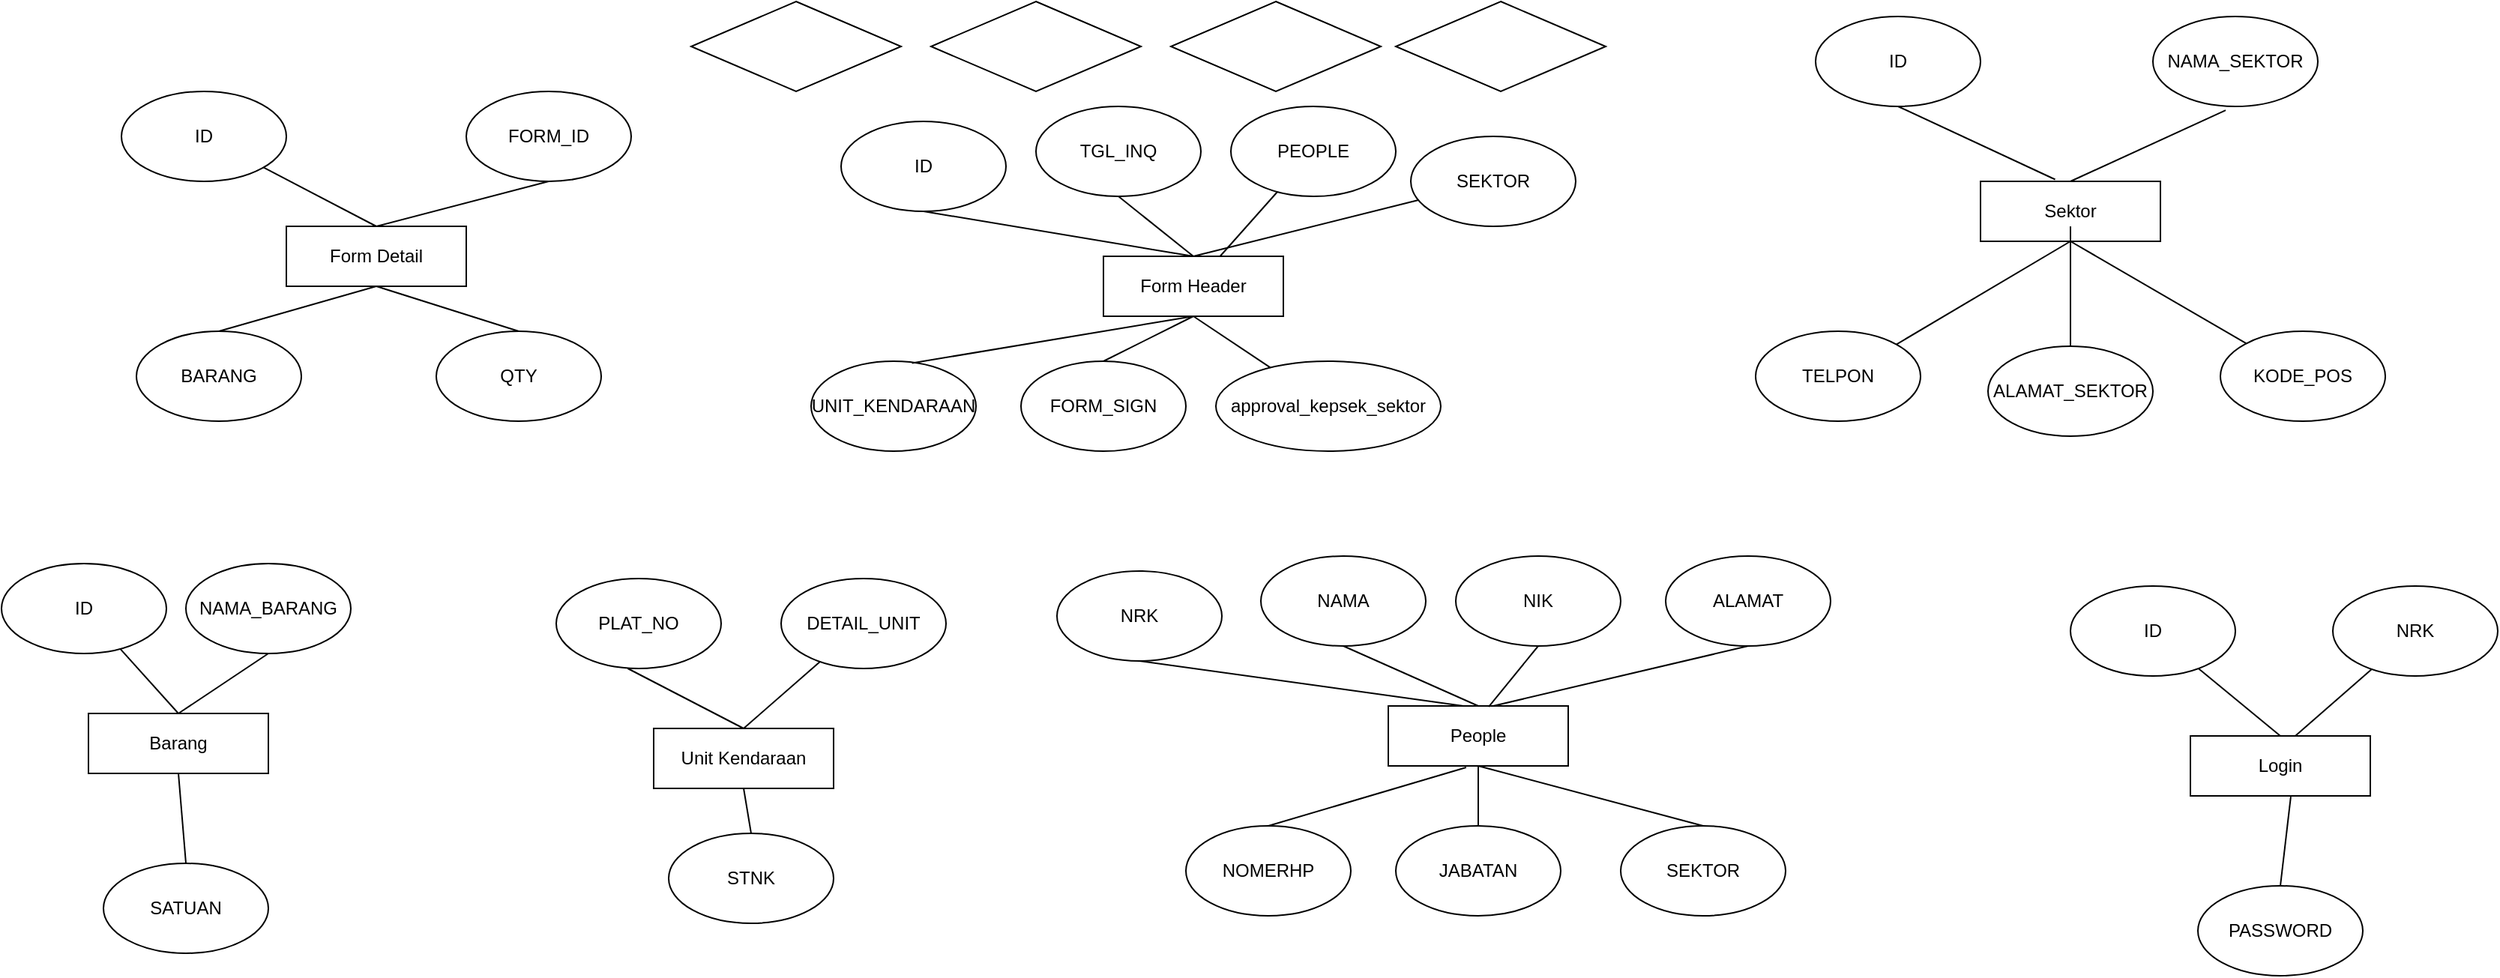 <mxfile version="13.7.4" type="github">
  <diagram id="C5RBs43oDa-KdzZeNtuy" name="Page-1">
    <mxGraphModel dx="2619" dy="811" grid="1" gridSize="10" guides="1" tooltips="1" connect="1" arrows="1" fold="1" page="1" pageScale="1" pageWidth="827" pageHeight="1169" math="0" shadow="0">
      <root>
        <mxCell id="WIyWlLk6GJQsqaUBKTNV-0" />
        <mxCell id="WIyWlLk6GJQsqaUBKTNV-1" parent="WIyWlLk6GJQsqaUBKTNV-0" />
        <mxCell id="gEkuXfyN2TQjSn-Q257O-0" value="Sektor" style="rounded=0;whiteSpace=wrap;html=1;" vertex="1" parent="WIyWlLk6GJQsqaUBKTNV-1">
          <mxGeometry x="920" y="150" width="120" height="40" as="geometry" />
        </mxCell>
        <mxCell id="gEkuXfyN2TQjSn-Q257O-1" value="Barang" style="rounded=0;whiteSpace=wrap;html=1;" vertex="1" parent="WIyWlLk6GJQsqaUBKTNV-1">
          <mxGeometry x="-342" y="505" width="120" height="40" as="geometry" />
        </mxCell>
        <mxCell id="gEkuXfyN2TQjSn-Q257O-2" value="Form Header" style="rounded=0;whiteSpace=wrap;html=1;" vertex="1" parent="WIyWlLk6GJQsqaUBKTNV-1">
          <mxGeometry x="335" y="200" width="120" height="40" as="geometry" />
        </mxCell>
        <mxCell id="gEkuXfyN2TQjSn-Q257O-3" value="Unit Kendaraan" style="rounded=0;whiteSpace=wrap;html=1;" vertex="1" parent="WIyWlLk6GJQsqaUBKTNV-1">
          <mxGeometry x="35" y="515" width="120" height="40" as="geometry" />
        </mxCell>
        <mxCell id="gEkuXfyN2TQjSn-Q257O-4" value="Form Detail" style="rounded=0;whiteSpace=wrap;html=1;" vertex="1" parent="WIyWlLk6GJQsqaUBKTNV-1">
          <mxGeometry x="-210" y="180" width="120" height="40" as="geometry" />
        </mxCell>
        <mxCell id="gEkuXfyN2TQjSn-Q257O-5" value="People" style="rounded=0;whiteSpace=wrap;html=1;" vertex="1" parent="WIyWlLk6GJQsqaUBKTNV-1">
          <mxGeometry x="525" y="500" width="120" height="40" as="geometry" />
        </mxCell>
        <mxCell id="gEkuXfyN2TQjSn-Q257O-6" value="Login" style="rounded=0;whiteSpace=wrap;html=1;" vertex="1" parent="WIyWlLk6GJQsqaUBKTNV-1">
          <mxGeometry x="1060" y="520" width="120" height="40" as="geometry" />
        </mxCell>
        <mxCell id="gEkuXfyN2TQjSn-Q257O-7" value="" style="rhombus;whiteSpace=wrap;html=1;" vertex="1" parent="WIyWlLk6GJQsqaUBKTNV-1">
          <mxGeometry x="60" y="30" width="140" height="60" as="geometry" />
        </mxCell>
        <mxCell id="gEkuXfyN2TQjSn-Q257O-12" value="" style="rhombus;whiteSpace=wrap;html=1;" vertex="1" parent="WIyWlLk6GJQsqaUBKTNV-1">
          <mxGeometry x="220" y="30" width="140" height="60" as="geometry" />
        </mxCell>
        <mxCell id="gEkuXfyN2TQjSn-Q257O-13" value="" style="rhombus;whiteSpace=wrap;html=1;" vertex="1" parent="WIyWlLk6GJQsqaUBKTNV-1">
          <mxGeometry x="380" y="30" width="140" height="60" as="geometry" />
        </mxCell>
        <mxCell id="gEkuXfyN2TQjSn-Q257O-14" value="" style="rhombus;whiteSpace=wrap;html=1;" vertex="1" parent="WIyWlLk6GJQsqaUBKTNV-1">
          <mxGeometry x="530" y="30" width="140" height="60" as="geometry" />
        </mxCell>
        <mxCell id="gEkuXfyN2TQjSn-Q257O-15" value="ID" style="ellipse;whiteSpace=wrap;html=1;" vertex="1" parent="WIyWlLk6GJQsqaUBKTNV-1">
          <mxGeometry x="810" y="40" width="110" height="60" as="geometry" />
        </mxCell>
        <mxCell id="gEkuXfyN2TQjSn-Q257O-16" value="KODE_POS" style="ellipse;whiteSpace=wrap;html=1;" vertex="1" parent="WIyWlLk6GJQsqaUBKTNV-1">
          <mxGeometry x="1080" y="250" width="110" height="60" as="geometry" />
        </mxCell>
        <mxCell id="gEkuXfyN2TQjSn-Q257O-17" value="TELPON" style="ellipse;whiteSpace=wrap;html=1;" vertex="1" parent="WIyWlLk6GJQsqaUBKTNV-1">
          <mxGeometry x="770" y="250" width="110" height="60" as="geometry" />
        </mxCell>
        <mxCell id="gEkuXfyN2TQjSn-Q257O-18" value="NAMA_SEKTOR" style="ellipse;whiteSpace=wrap;html=1;" vertex="1" parent="WIyWlLk6GJQsqaUBKTNV-1">
          <mxGeometry x="1035" y="40" width="110" height="60" as="geometry" />
        </mxCell>
        <mxCell id="gEkuXfyN2TQjSn-Q257O-19" value="ALAMAT_SEKTOR" style="ellipse;whiteSpace=wrap;html=1;" vertex="1" parent="WIyWlLk6GJQsqaUBKTNV-1">
          <mxGeometry x="925" y="260" width="110" height="60" as="geometry" />
        </mxCell>
        <mxCell id="gEkuXfyN2TQjSn-Q257O-29" value="" style="endArrow=none;html=1;exitX=1;exitY=0;exitDx=0;exitDy=0;entryX=0.5;entryY=1;entryDx=0;entryDy=0;" edge="1" parent="WIyWlLk6GJQsqaUBKTNV-1" source="gEkuXfyN2TQjSn-Q257O-17" target="gEkuXfyN2TQjSn-Q257O-0">
          <mxGeometry width="50" height="50" relative="1" as="geometry">
            <mxPoint x="880" y="250" as="sourcePoint" />
            <mxPoint x="930" y="200" as="targetPoint" />
          </mxGeometry>
        </mxCell>
        <mxCell id="gEkuXfyN2TQjSn-Q257O-30" value="" style="endArrow=none;html=1;entryX=0.5;entryY=1;entryDx=0;entryDy=0;exitX=0.415;exitY=-0.031;exitDx=0;exitDy=0;exitPerimeter=0;" edge="1" parent="WIyWlLk6GJQsqaUBKTNV-1" source="gEkuXfyN2TQjSn-Q257O-0" target="gEkuXfyN2TQjSn-Q257O-15">
          <mxGeometry width="50" height="50" relative="1" as="geometry">
            <mxPoint x="875" y="160" as="sourcePoint" />
            <mxPoint x="930" y="100" as="targetPoint" />
          </mxGeometry>
        </mxCell>
        <mxCell id="gEkuXfyN2TQjSn-Q257O-31" value="" style="endArrow=none;html=1;exitX=0.5;exitY=0;exitDx=0;exitDy=0;" edge="1" parent="WIyWlLk6GJQsqaUBKTNV-1" source="gEkuXfyN2TQjSn-Q257O-19">
          <mxGeometry width="50" height="50" relative="1" as="geometry">
            <mxPoint x="960" y="250" as="sourcePoint" />
            <mxPoint x="980" y="180" as="targetPoint" />
          </mxGeometry>
        </mxCell>
        <mxCell id="gEkuXfyN2TQjSn-Q257O-32" value="" style="endArrow=none;html=1;entryX=0.5;entryY=1;entryDx=0;entryDy=0;" edge="1" parent="WIyWlLk6GJQsqaUBKTNV-1" source="gEkuXfyN2TQjSn-Q257O-16" target="gEkuXfyN2TQjSn-Q257O-0">
          <mxGeometry width="50" height="50" relative="1" as="geometry">
            <mxPoint x="1060" y="250" as="sourcePoint" />
            <mxPoint x="1110" y="200" as="targetPoint" />
          </mxGeometry>
        </mxCell>
        <mxCell id="gEkuXfyN2TQjSn-Q257O-33" value="" style="endArrow=none;html=1;exitX=0.441;exitY=1.042;exitDx=0;exitDy=0;exitPerimeter=0;entryX=0.5;entryY=0;entryDx=0;entryDy=0;" edge="1" parent="WIyWlLk6GJQsqaUBKTNV-1" source="gEkuXfyN2TQjSn-Q257O-18" target="gEkuXfyN2TQjSn-Q257O-0">
          <mxGeometry width="50" height="50" relative="1" as="geometry">
            <mxPoint x="1055" y="130" as="sourcePoint" />
            <mxPoint x="980" y="140" as="targetPoint" />
          </mxGeometry>
        </mxCell>
        <mxCell id="gEkuXfyN2TQjSn-Q257O-35" value="TGL_INQ" style="ellipse;whiteSpace=wrap;html=1;" vertex="1" parent="WIyWlLk6GJQsqaUBKTNV-1">
          <mxGeometry x="290" y="100" width="110" height="60" as="geometry" />
        </mxCell>
        <mxCell id="gEkuXfyN2TQjSn-Q257O-36" value="PEOPLE" style="ellipse;whiteSpace=wrap;html=1;" vertex="1" parent="WIyWlLk6GJQsqaUBKTNV-1">
          <mxGeometry x="420" y="100" width="110" height="60" as="geometry" />
        </mxCell>
        <mxCell id="gEkuXfyN2TQjSn-Q257O-37" value="approval_kepsek_sektor" style="ellipse;whiteSpace=wrap;html=1;" vertex="1" parent="WIyWlLk6GJQsqaUBKTNV-1">
          <mxGeometry x="410" y="270" width="150" height="60" as="geometry" />
        </mxCell>
        <mxCell id="gEkuXfyN2TQjSn-Q257O-38" value="FORM_SIGN" style="ellipse;whiteSpace=wrap;html=1;" vertex="1" parent="WIyWlLk6GJQsqaUBKTNV-1">
          <mxGeometry x="280" y="270" width="110" height="60" as="geometry" />
        </mxCell>
        <mxCell id="gEkuXfyN2TQjSn-Q257O-39" value="UNIT_KENDARAAN" style="ellipse;whiteSpace=wrap;html=1;" vertex="1" parent="WIyWlLk6GJQsqaUBKTNV-1">
          <mxGeometry x="140" y="270" width="110" height="60" as="geometry" />
        </mxCell>
        <mxCell id="gEkuXfyN2TQjSn-Q257O-41" value="ID" style="ellipse;whiteSpace=wrap;html=1;" vertex="1" parent="WIyWlLk6GJQsqaUBKTNV-1">
          <mxGeometry x="160" y="110" width="110" height="60" as="geometry" />
        </mxCell>
        <mxCell id="gEkuXfyN2TQjSn-Q257O-43" value="SEKTOR" style="ellipse;whiteSpace=wrap;html=1;" vertex="1" parent="WIyWlLk6GJQsqaUBKTNV-1">
          <mxGeometry x="540" y="120" width="110" height="60" as="geometry" />
        </mxCell>
        <mxCell id="gEkuXfyN2TQjSn-Q257O-44" value="" style="endArrow=none;html=1;exitX=0.612;exitY=0.021;exitDx=0;exitDy=0;exitPerimeter=0;entryX=0.5;entryY=1;entryDx=0;entryDy=0;" edge="1" parent="WIyWlLk6GJQsqaUBKTNV-1" source="gEkuXfyN2TQjSn-Q257O-39" target="gEkuXfyN2TQjSn-Q257O-2">
          <mxGeometry width="50" height="50" relative="1" as="geometry">
            <mxPoint x="420" y="250" as="sourcePoint" />
            <mxPoint x="470" y="200" as="targetPoint" />
          </mxGeometry>
        </mxCell>
        <mxCell id="gEkuXfyN2TQjSn-Q257O-45" value="" style="endArrow=none;html=1;exitX=0.5;exitY=0;exitDx=0;exitDy=0;entryX=0.5;entryY=1;entryDx=0;entryDy=0;" edge="1" parent="WIyWlLk6GJQsqaUBKTNV-1" source="gEkuXfyN2TQjSn-Q257O-38" target="gEkuXfyN2TQjSn-Q257O-2">
          <mxGeometry width="50" height="50" relative="1" as="geometry">
            <mxPoint x="570" y="290" as="sourcePoint" />
            <mxPoint x="620" y="240" as="targetPoint" />
          </mxGeometry>
        </mxCell>
        <mxCell id="gEkuXfyN2TQjSn-Q257O-46" value="" style="endArrow=none;html=1;entryX=0.5;entryY=1;entryDx=0;entryDy=0;" edge="1" parent="WIyWlLk6GJQsqaUBKTNV-1" source="gEkuXfyN2TQjSn-Q257O-37" target="gEkuXfyN2TQjSn-Q257O-2">
          <mxGeometry width="50" height="50" relative="1" as="geometry">
            <mxPoint x="670" y="450" as="sourcePoint" />
            <mxPoint x="720" y="400" as="targetPoint" />
          </mxGeometry>
        </mxCell>
        <mxCell id="gEkuXfyN2TQjSn-Q257O-47" value="" style="endArrow=none;html=1;entryX=0.5;entryY=1;entryDx=0;entryDy=0;exitX=0.5;exitY=0;exitDx=0;exitDy=0;" edge="1" parent="WIyWlLk6GJQsqaUBKTNV-1" source="gEkuXfyN2TQjSn-Q257O-2" target="gEkuXfyN2TQjSn-Q257O-41">
          <mxGeometry width="50" height="50" relative="1" as="geometry">
            <mxPoint x="440" y="210" as="sourcePoint" />
            <mxPoint x="490" y="160" as="targetPoint" />
          </mxGeometry>
        </mxCell>
        <mxCell id="gEkuXfyN2TQjSn-Q257O-48" value="" style="endArrow=none;html=1;entryX=0.5;entryY=1;entryDx=0;entryDy=0;exitX=0.5;exitY=0;exitDx=0;exitDy=0;" edge="1" parent="WIyWlLk6GJQsqaUBKTNV-1" source="gEkuXfyN2TQjSn-Q257O-2" target="gEkuXfyN2TQjSn-Q257O-35">
          <mxGeometry width="50" height="50" relative="1" as="geometry">
            <mxPoint x="580" y="200" as="sourcePoint" />
            <mxPoint x="630" y="150" as="targetPoint" />
          </mxGeometry>
        </mxCell>
        <mxCell id="gEkuXfyN2TQjSn-Q257O-50" value="" style="endArrow=none;html=1;" edge="1" parent="WIyWlLk6GJQsqaUBKTNV-1" source="gEkuXfyN2TQjSn-Q257O-2" target="gEkuXfyN2TQjSn-Q257O-36">
          <mxGeometry width="50" height="50" relative="1" as="geometry">
            <mxPoint x="600" y="180" as="sourcePoint" />
            <mxPoint x="651" y="151" as="targetPoint" />
          </mxGeometry>
        </mxCell>
        <mxCell id="gEkuXfyN2TQjSn-Q257O-51" value="" style="endArrow=none;html=1;exitX=0.5;exitY=0;exitDx=0;exitDy=0;" edge="1" parent="WIyWlLk6GJQsqaUBKTNV-1" source="gEkuXfyN2TQjSn-Q257O-2" target="gEkuXfyN2TQjSn-Q257O-43">
          <mxGeometry width="50" height="50" relative="1" as="geometry">
            <mxPoint x="680" y="210" as="sourcePoint" />
            <mxPoint x="730" y="160" as="targetPoint" />
          </mxGeometry>
        </mxCell>
        <mxCell id="gEkuXfyN2TQjSn-Q257O-52" value="ID" style="ellipse;whiteSpace=wrap;html=1;" vertex="1" parent="WIyWlLk6GJQsqaUBKTNV-1">
          <mxGeometry x="-320" y="90" width="110" height="60" as="geometry" />
        </mxCell>
        <mxCell id="gEkuXfyN2TQjSn-Q257O-53" value="FORM_ID" style="ellipse;whiteSpace=wrap;html=1;" vertex="1" parent="WIyWlLk6GJQsqaUBKTNV-1">
          <mxGeometry x="-90" y="90" width="110" height="60" as="geometry" />
        </mxCell>
        <mxCell id="gEkuXfyN2TQjSn-Q257O-54" value="QTY" style="ellipse;whiteSpace=wrap;html=1;" vertex="1" parent="WIyWlLk6GJQsqaUBKTNV-1">
          <mxGeometry x="-110" y="250" width="110" height="60" as="geometry" />
        </mxCell>
        <mxCell id="gEkuXfyN2TQjSn-Q257O-55" value="BARANG" style="ellipse;whiteSpace=wrap;html=1;" vertex="1" parent="WIyWlLk6GJQsqaUBKTNV-1">
          <mxGeometry x="-310" y="250" width="110" height="60" as="geometry" />
        </mxCell>
        <mxCell id="gEkuXfyN2TQjSn-Q257O-56" value="" style="endArrow=none;html=1;exitX=0.5;exitY=0;exitDx=0;exitDy=0;entryX=0.5;entryY=1;entryDx=0;entryDy=0;" edge="1" parent="WIyWlLk6GJQsqaUBKTNV-1" source="gEkuXfyN2TQjSn-Q257O-55" target="gEkuXfyN2TQjSn-Q257O-4">
          <mxGeometry width="50" height="50" relative="1" as="geometry">
            <mxPoint x="550" y="330" as="sourcePoint" />
            <mxPoint x="600" y="280" as="targetPoint" />
          </mxGeometry>
        </mxCell>
        <mxCell id="gEkuXfyN2TQjSn-Q257O-57" value="" style="endArrow=none;html=1;exitX=0.5;exitY=0;exitDx=0;exitDy=0;entryX=0.5;entryY=1;entryDx=0;entryDy=0;" edge="1" parent="WIyWlLk6GJQsqaUBKTNV-1" source="gEkuXfyN2TQjSn-Q257O-54" target="gEkuXfyN2TQjSn-Q257O-4">
          <mxGeometry width="50" height="50" relative="1" as="geometry">
            <mxPoint x="550" y="330" as="sourcePoint" />
            <mxPoint x="600" y="280" as="targetPoint" />
          </mxGeometry>
        </mxCell>
        <mxCell id="gEkuXfyN2TQjSn-Q257O-58" value="" style="endArrow=none;html=1;exitX=0.5;exitY=0;exitDx=0;exitDy=0;" edge="1" parent="WIyWlLk6GJQsqaUBKTNV-1" source="gEkuXfyN2TQjSn-Q257O-4" target="gEkuXfyN2TQjSn-Q257O-52">
          <mxGeometry width="50" height="50" relative="1" as="geometry">
            <mxPoint x="160" y="330" as="sourcePoint" />
            <mxPoint x="210" y="280" as="targetPoint" />
          </mxGeometry>
        </mxCell>
        <mxCell id="gEkuXfyN2TQjSn-Q257O-59" value="" style="endArrow=none;html=1;entryX=0.5;entryY=1;entryDx=0;entryDy=0;exitX=0.5;exitY=0;exitDx=0;exitDy=0;" edge="1" parent="WIyWlLk6GJQsqaUBKTNV-1" source="gEkuXfyN2TQjSn-Q257O-4" target="gEkuXfyN2TQjSn-Q257O-53">
          <mxGeometry width="50" height="50" relative="1" as="geometry">
            <mxPoint x="160" y="330" as="sourcePoint" />
            <mxPoint x="210" y="280" as="targetPoint" />
          </mxGeometry>
        </mxCell>
        <mxCell id="gEkuXfyN2TQjSn-Q257O-60" value="ID" style="ellipse;whiteSpace=wrap;html=1;" vertex="1" parent="WIyWlLk6GJQsqaUBKTNV-1">
          <mxGeometry x="-400" y="405" width="110" height="60" as="geometry" />
        </mxCell>
        <mxCell id="gEkuXfyN2TQjSn-Q257O-61" value="SATUAN" style="ellipse;whiteSpace=wrap;html=1;" vertex="1" parent="WIyWlLk6GJQsqaUBKTNV-1">
          <mxGeometry x="-332" y="605" width="110" height="60" as="geometry" />
        </mxCell>
        <mxCell id="gEkuXfyN2TQjSn-Q257O-62" value="NAMA_BARANG" style="ellipse;whiteSpace=wrap;html=1;" vertex="1" parent="WIyWlLk6GJQsqaUBKTNV-1">
          <mxGeometry x="-277" y="405" width="110" height="60" as="geometry" />
        </mxCell>
        <mxCell id="gEkuXfyN2TQjSn-Q257O-63" value="" style="endArrow=none;html=1;exitX=0.5;exitY=0;exitDx=0;exitDy=0;entryX=0.5;entryY=1;entryDx=0;entryDy=0;" edge="1" parent="WIyWlLk6GJQsqaUBKTNV-1" source="gEkuXfyN2TQjSn-Q257O-61" target="gEkuXfyN2TQjSn-Q257O-1">
          <mxGeometry width="50" height="50" relative="1" as="geometry">
            <mxPoint x="160" y="330" as="sourcePoint" />
            <mxPoint x="210" y="280" as="targetPoint" />
          </mxGeometry>
        </mxCell>
        <mxCell id="gEkuXfyN2TQjSn-Q257O-64" value="" style="endArrow=none;html=1;exitX=0.5;exitY=0;exitDx=0;exitDy=0;" edge="1" parent="WIyWlLk6GJQsqaUBKTNV-1" source="gEkuXfyN2TQjSn-Q257O-1" target="gEkuXfyN2TQjSn-Q257O-60">
          <mxGeometry width="50" height="50" relative="1" as="geometry">
            <mxPoint x="160" y="330" as="sourcePoint" />
            <mxPoint x="180" y="280" as="targetPoint" />
          </mxGeometry>
        </mxCell>
        <mxCell id="gEkuXfyN2TQjSn-Q257O-65" value="" style="endArrow=none;html=1;exitX=0.5;exitY=0;exitDx=0;exitDy=0;entryX=0.5;entryY=1;entryDx=0;entryDy=0;" edge="1" parent="WIyWlLk6GJQsqaUBKTNV-1" source="gEkuXfyN2TQjSn-Q257O-1" target="gEkuXfyN2TQjSn-Q257O-62">
          <mxGeometry width="50" height="50" relative="1" as="geometry">
            <mxPoint x="160" y="330" as="sourcePoint" />
            <mxPoint x="210" y="280" as="targetPoint" />
          </mxGeometry>
        </mxCell>
        <mxCell id="gEkuXfyN2TQjSn-Q257O-66" value="STNK" style="ellipse;whiteSpace=wrap;html=1;" vertex="1" parent="WIyWlLk6GJQsqaUBKTNV-1">
          <mxGeometry x="45" y="585" width="110" height="60" as="geometry" />
        </mxCell>
        <mxCell id="gEkuXfyN2TQjSn-Q257O-67" value="DETAIL_UNIT" style="ellipse;whiteSpace=wrap;html=1;" vertex="1" parent="WIyWlLk6GJQsqaUBKTNV-1">
          <mxGeometry x="120" y="415" width="110" height="60" as="geometry" />
        </mxCell>
        <mxCell id="gEkuXfyN2TQjSn-Q257O-68" value="PLAT_NO" style="ellipse;whiteSpace=wrap;html=1;" vertex="1" parent="WIyWlLk6GJQsqaUBKTNV-1">
          <mxGeometry x="-30" y="415" width="110" height="60" as="geometry" />
        </mxCell>
        <mxCell id="gEkuXfyN2TQjSn-Q257O-69" value="" style="endArrow=none;html=1;entryX=0.434;entryY=1;entryDx=0;entryDy=0;entryPerimeter=0;exitX=0.5;exitY=0;exitDx=0;exitDy=0;" edge="1" parent="WIyWlLk6GJQsqaUBKTNV-1" source="gEkuXfyN2TQjSn-Q257O-3" target="gEkuXfyN2TQjSn-Q257O-68">
          <mxGeometry width="50" height="50" relative="1" as="geometry">
            <mxPoint x="-20" y="430" as="sourcePoint" />
            <mxPoint x="30" y="380" as="targetPoint" />
          </mxGeometry>
        </mxCell>
        <mxCell id="gEkuXfyN2TQjSn-Q257O-70" value="" style="endArrow=none;html=1;exitX=0.5;exitY=0;exitDx=0;exitDy=0;" edge="1" parent="WIyWlLk6GJQsqaUBKTNV-1" source="gEkuXfyN2TQjSn-Q257O-3" target="gEkuXfyN2TQjSn-Q257O-67">
          <mxGeometry width="50" height="50" relative="1" as="geometry">
            <mxPoint x="130" y="420" as="sourcePoint" />
            <mxPoint x="180" y="370" as="targetPoint" />
          </mxGeometry>
        </mxCell>
        <mxCell id="gEkuXfyN2TQjSn-Q257O-71" value="" style="endArrow=none;html=1;exitX=0.5;exitY=0;exitDx=0;exitDy=0;entryX=0.5;entryY=1;entryDx=0;entryDy=0;" edge="1" parent="WIyWlLk6GJQsqaUBKTNV-1" source="gEkuXfyN2TQjSn-Q257O-66" target="gEkuXfyN2TQjSn-Q257O-3">
          <mxGeometry width="50" height="50" relative="1" as="geometry">
            <mxPoint x="160" y="330" as="sourcePoint" />
            <mxPoint x="210" y="280" as="targetPoint" />
          </mxGeometry>
        </mxCell>
        <mxCell id="gEkuXfyN2TQjSn-Q257O-72" value="SEKTOR" style="ellipse;whiteSpace=wrap;html=1;" vertex="1" parent="WIyWlLk6GJQsqaUBKTNV-1">
          <mxGeometry x="680" y="580" width="110" height="60" as="geometry" />
        </mxCell>
        <mxCell id="gEkuXfyN2TQjSn-Q257O-73" value="JABATAN" style="ellipse;whiteSpace=wrap;html=1;" vertex="1" parent="WIyWlLk6GJQsqaUBKTNV-1">
          <mxGeometry x="530" y="580" width="110" height="60" as="geometry" />
        </mxCell>
        <mxCell id="gEkuXfyN2TQjSn-Q257O-74" value="NOMERHP" style="ellipse;whiteSpace=wrap;html=1;" vertex="1" parent="WIyWlLk6GJQsqaUBKTNV-1">
          <mxGeometry x="390" y="580" width="110" height="60" as="geometry" />
        </mxCell>
        <mxCell id="gEkuXfyN2TQjSn-Q257O-75" value="NRK" style="ellipse;whiteSpace=wrap;html=1;" vertex="1" parent="WIyWlLk6GJQsqaUBKTNV-1">
          <mxGeometry x="304" y="410" width="110" height="60" as="geometry" />
        </mxCell>
        <mxCell id="gEkuXfyN2TQjSn-Q257O-76" value="ALAMAT" style="ellipse;whiteSpace=wrap;html=1;" vertex="1" parent="WIyWlLk6GJQsqaUBKTNV-1">
          <mxGeometry x="710" y="400" width="110" height="60" as="geometry" />
        </mxCell>
        <mxCell id="gEkuXfyN2TQjSn-Q257O-77" value="NAMA" style="ellipse;whiteSpace=wrap;html=1;" vertex="1" parent="WIyWlLk6GJQsqaUBKTNV-1">
          <mxGeometry x="440" y="400" width="110" height="60" as="geometry" />
        </mxCell>
        <mxCell id="gEkuXfyN2TQjSn-Q257O-78" value="NIK" style="ellipse;whiteSpace=wrap;html=1;" vertex="1" parent="WIyWlLk6GJQsqaUBKTNV-1">
          <mxGeometry x="570" y="400" width="110" height="60" as="geometry" />
        </mxCell>
        <mxCell id="gEkuXfyN2TQjSn-Q257O-79" value="" style="endArrow=none;html=1;entryX=0.5;entryY=1;entryDx=0;entryDy=0;exitX=0.417;exitY=0;exitDx=0;exitDy=0;exitPerimeter=0;" edge="1" parent="WIyWlLk6GJQsqaUBKTNV-1" source="gEkuXfyN2TQjSn-Q257O-5" target="gEkuXfyN2TQjSn-Q257O-75">
          <mxGeometry width="50" height="50" relative="1" as="geometry">
            <mxPoint x="330" y="470" as="sourcePoint" />
            <mxPoint x="380" y="420" as="targetPoint" />
          </mxGeometry>
        </mxCell>
        <mxCell id="gEkuXfyN2TQjSn-Q257O-80" value="" style="endArrow=none;html=1;exitX=0.5;exitY=0;exitDx=0;exitDy=0;entryX=0.5;entryY=1;entryDx=0;entryDy=0;" edge="1" parent="WIyWlLk6GJQsqaUBKTNV-1" source="gEkuXfyN2TQjSn-Q257O-5" target="gEkuXfyN2TQjSn-Q257O-77">
          <mxGeometry width="50" height="50" relative="1" as="geometry">
            <mxPoint x="330" y="470" as="sourcePoint" />
            <mxPoint x="380" y="420" as="targetPoint" />
          </mxGeometry>
        </mxCell>
        <mxCell id="gEkuXfyN2TQjSn-Q257O-81" value="" style="endArrow=none;html=1;exitX=0.583;exitY=0;exitDx=0;exitDy=0;exitPerimeter=0;entryX=0.5;entryY=1;entryDx=0;entryDy=0;" edge="1" parent="WIyWlLk6GJQsqaUBKTNV-1" source="gEkuXfyN2TQjSn-Q257O-5" target="gEkuXfyN2TQjSn-Q257O-76">
          <mxGeometry width="50" height="50" relative="1" as="geometry">
            <mxPoint x="330" y="470" as="sourcePoint" />
            <mxPoint x="380" y="420" as="targetPoint" />
          </mxGeometry>
        </mxCell>
        <mxCell id="gEkuXfyN2TQjSn-Q257O-82" value="" style="endArrow=none;html=1;exitX=0.558;exitY=0.013;exitDx=0;exitDy=0;exitPerimeter=0;entryX=0.5;entryY=1;entryDx=0;entryDy=0;" edge="1" parent="WIyWlLk6GJQsqaUBKTNV-1" source="gEkuXfyN2TQjSn-Q257O-5" target="gEkuXfyN2TQjSn-Q257O-78">
          <mxGeometry width="50" height="50" relative="1" as="geometry">
            <mxPoint x="330" y="470" as="sourcePoint" />
            <mxPoint x="380" y="420" as="targetPoint" />
          </mxGeometry>
        </mxCell>
        <mxCell id="gEkuXfyN2TQjSn-Q257O-83" value="" style="endArrow=none;html=1;entryX=0.433;entryY=1.025;entryDx=0;entryDy=0;entryPerimeter=0;exitX=0.5;exitY=0;exitDx=0;exitDy=0;" edge="1" parent="WIyWlLk6GJQsqaUBKTNV-1" source="gEkuXfyN2TQjSn-Q257O-74" target="gEkuXfyN2TQjSn-Q257O-5">
          <mxGeometry width="50" height="50" relative="1" as="geometry">
            <mxPoint x="390" y="580" as="sourcePoint" />
            <mxPoint x="440" y="530" as="targetPoint" />
          </mxGeometry>
        </mxCell>
        <mxCell id="gEkuXfyN2TQjSn-Q257O-84" value="" style="endArrow=none;html=1;" edge="1" parent="WIyWlLk6GJQsqaUBKTNV-1" source="gEkuXfyN2TQjSn-Q257O-73" target="gEkuXfyN2TQjSn-Q257O-5">
          <mxGeometry width="50" height="50" relative="1" as="geometry">
            <mxPoint x="330" y="470" as="sourcePoint" />
            <mxPoint x="380" y="420" as="targetPoint" />
          </mxGeometry>
        </mxCell>
        <mxCell id="gEkuXfyN2TQjSn-Q257O-85" value="" style="endArrow=none;html=1;exitX=0.5;exitY=0;exitDx=0;exitDy=0;entryX=0.5;entryY=1;entryDx=0;entryDy=0;" edge="1" parent="WIyWlLk6GJQsqaUBKTNV-1" source="gEkuXfyN2TQjSn-Q257O-72" target="gEkuXfyN2TQjSn-Q257O-5">
          <mxGeometry width="50" height="50" relative="1" as="geometry">
            <mxPoint x="330" y="470" as="sourcePoint" />
            <mxPoint x="380" y="420" as="targetPoint" />
          </mxGeometry>
        </mxCell>
        <mxCell id="gEkuXfyN2TQjSn-Q257O-86" value="PASSWORD" style="ellipse;whiteSpace=wrap;html=1;" vertex="1" parent="WIyWlLk6GJQsqaUBKTNV-1">
          <mxGeometry x="1065" y="620" width="110" height="60" as="geometry" />
        </mxCell>
        <mxCell id="gEkuXfyN2TQjSn-Q257O-87" value="NRK" style="ellipse;whiteSpace=wrap;html=1;" vertex="1" parent="WIyWlLk6GJQsqaUBKTNV-1">
          <mxGeometry x="1155" y="420" width="110" height="60" as="geometry" />
        </mxCell>
        <mxCell id="gEkuXfyN2TQjSn-Q257O-88" value="ID" style="ellipse;whiteSpace=wrap;html=1;" vertex="1" parent="WIyWlLk6GJQsqaUBKTNV-1">
          <mxGeometry x="980" y="420" width="110" height="60" as="geometry" />
        </mxCell>
        <mxCell id="gEkuXfyN2TQjSn-Q257O-89" value="" style="endArrow=none;html=1;exitX=0.5;exitY=0;exitDx=0;exitDy=0;entryX=0.558;entryY=1.013;entryDx=0;entryDy=0;entryPerimeter=0;" edge="1" parent="WIyWlLk6GJQsqaUBKTNV-1" source="gEkuXfyN2TQjSn-Q257O-86" target="gEkuXfyN2TQjSn-Q257O-6">
          <mxGeometry width="50" height="50" relative="1" as="geometry">
            <mxPoint x="330" y="470" as="sourcePoint" />
            <mxPoint x="380" y="420" as="targetPoint" />
          </mxGeometry>
        </mxCell>
        <mxCell id="gEkuXfyN2TQjSn-Q257O-90" value="" style="endArrow=none;html=1;exitX=0.5;exitY=0;exitDx=0;exitDy=0;" edge="1" parent="WIyWlLk6GJQsqaUBKTNV-1" source="gEkuXfyN2TQjSn-Q257O-6" target="gEkuXfyN2TQjSn-Q257O-88">
          <mxGeometry width="50" height="50" relative="1" as="geometry">
            <mxPoint x="330" y="470" as="sourcePoint" />
            <mxPoint x="380" y="420" as="targetPoint" />
          </mxGeometry>
        </mxCell>
        <mxCell id="gEkuXfyN2TQjSn-Q257O-91" value="" style="endArrow=none;html=1;exitX=0.583;exitY=0;exitDx=0;exitDy=0;exitPerimeter=0;" edge="1" parent="WIyWlLk6GJQsqaUBKTNV-1" source="gEkuXfyN2TQjSn-Q257O-6" target="gEkuXfyN2TQjSn-Q257O-87">
          <mxGeometry width="50" height="50" relative="1" as="geometry">
            <mxPoint x="870" y="560" as="sourcePoint" />
            <mxPoint x="920" y="510" as="targetPoint" />
          </mxGeometry>
        </mxCell>
      </root>
    </mxGraphModel>
  </diagram>
</mxfile>
